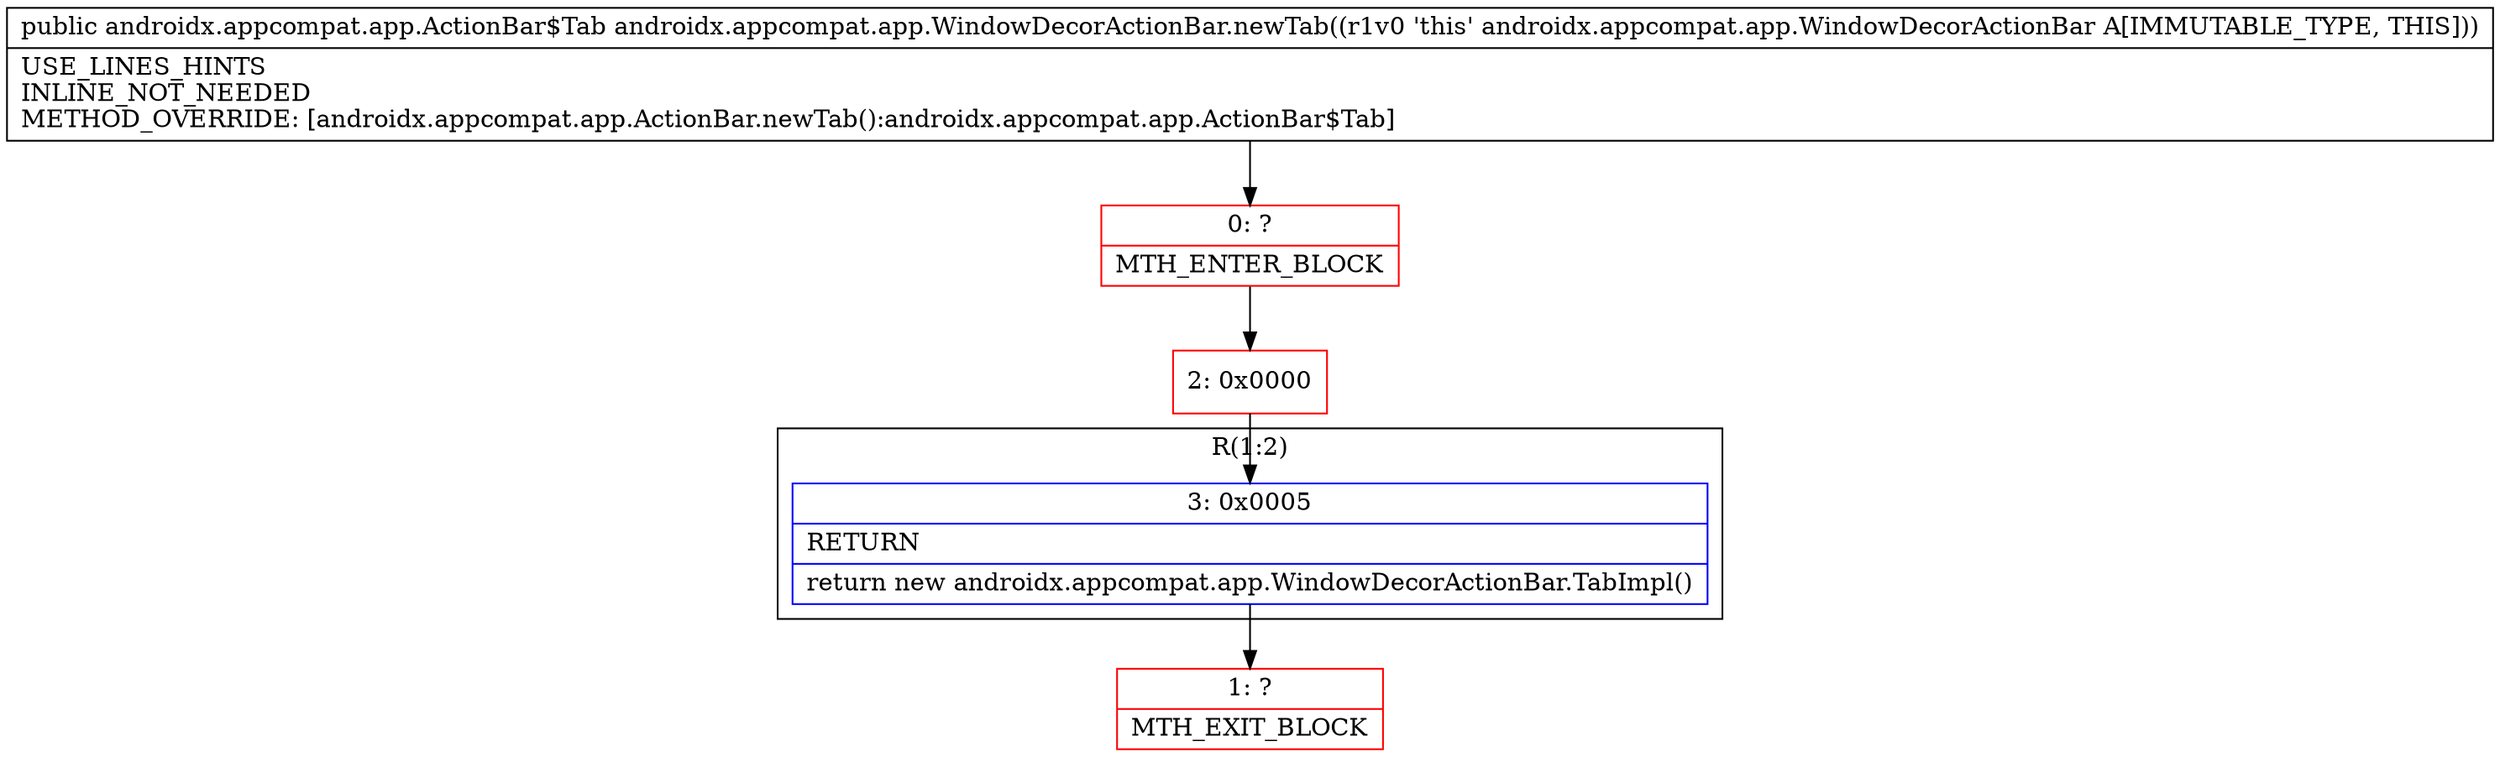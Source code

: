 digraph "CFG forandroidx.appcompat.app.WindowDecorActionBar.newTab()Landroidx\/appcompat\/app\/ActionBar$Tab;" {
subgraph cluster_Region_314621799 {
label = "R(1:2)";
node [shape=record,color=blue];
Node_3 [shape=record,label="{3\:\ 0x0005|RETURN\l|return new androidx.appcompat.app.WindowDecorActionBar.TabImpl()\l}"];
}
Node_0 [shape=record,color=red,label="{0\:\ ?|MTH_ENTER_BLOCK\l}"];
Node_2 [shape=record,color=red,label="{2\:\ 0x0000}"];
Node_1 [shape=record,color=red,label="{1\:\ ?|MTH_EXIT_BLOCK\l}"];
MethodNode[shape=record,label="{public androidx.appcompat.app.ActionBar$Tab androidx.appcompat.app.WindowDecorActionBar.newTab((r1v0 'this' androidx.appcompat.app.WindowDecorActionBar A[IMMUTABLE_TYPE, THIS]))  | USE_LINES_HINTS\lINLINE_NOT_NEEDED\lMETHOD_OVERRIDE: [androidx.appcompat.app.ActionBar.newTab():androidx.appcompat.app.ActionBar$Tab]\l}"];
MethodNode -> Node_0;Node_3 -> Node_1;
Node_0 -> Node_2;
Node_2 -> Node_3;
}

